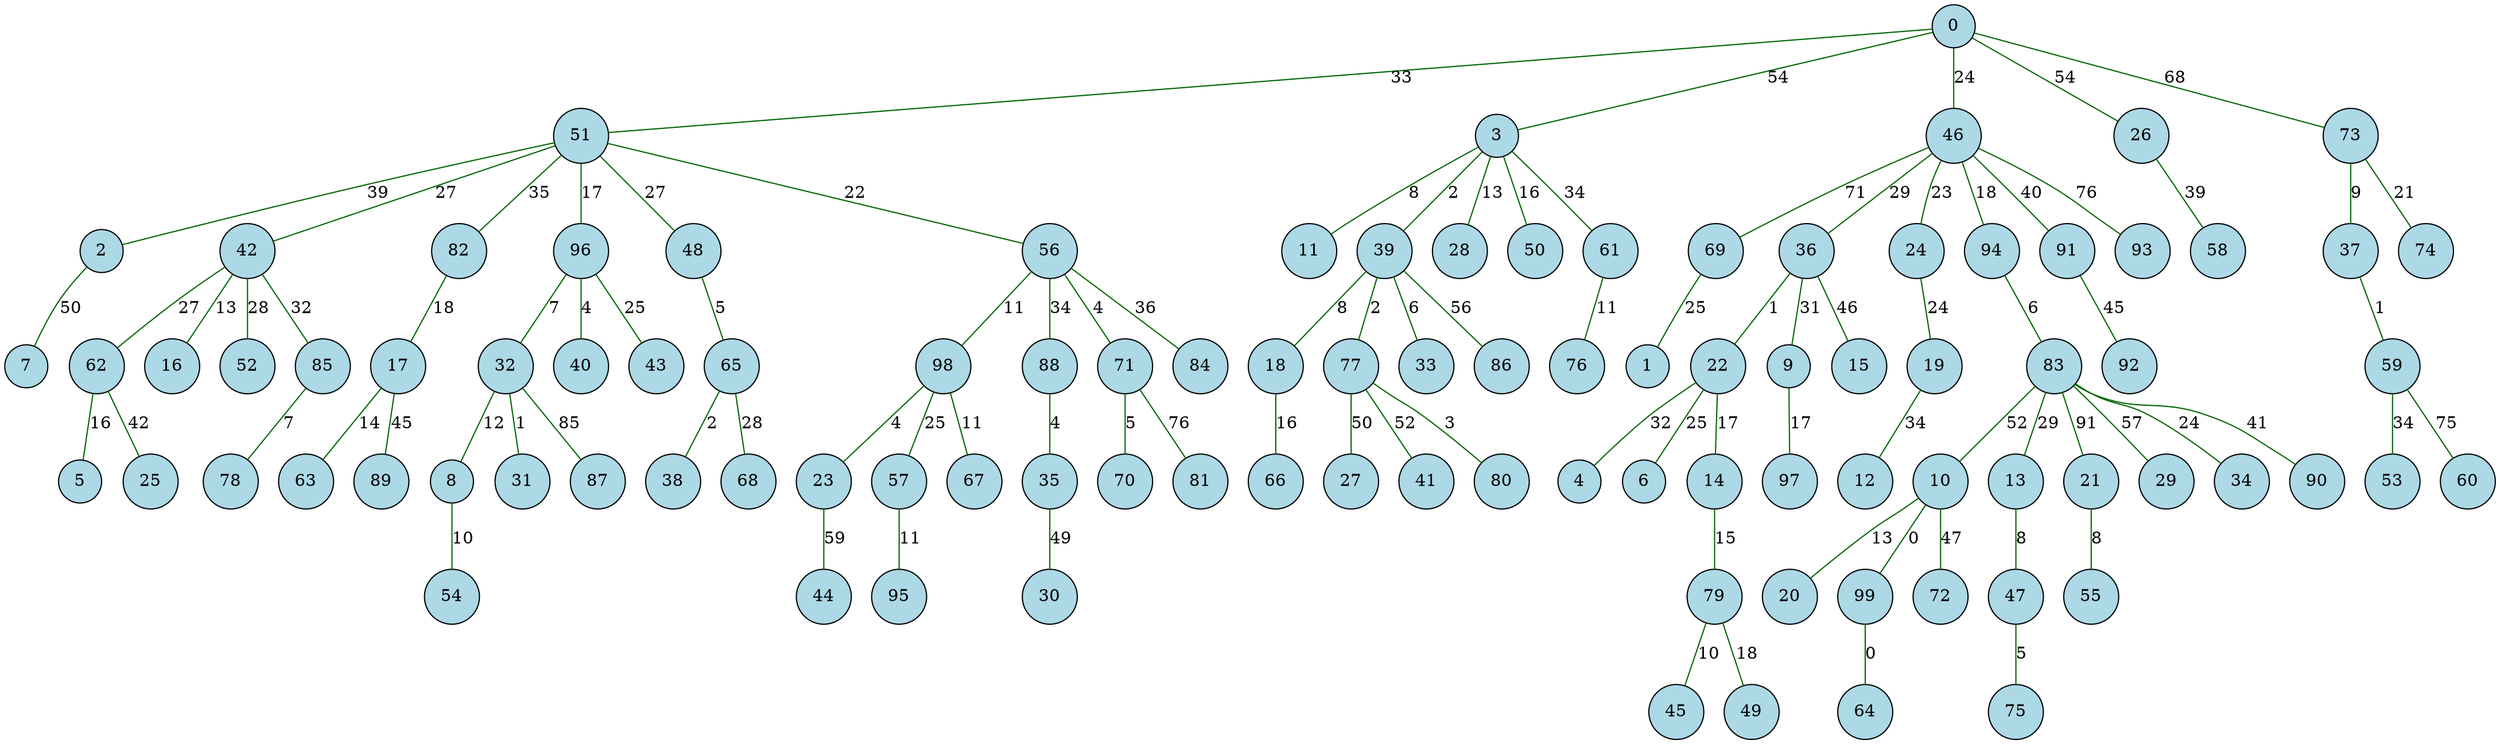 graph SingleSource {
  node [shape=circle, style=filled, fillcolor=lightblue];
  edge [color=darkgreen];
  69 -- 1 [label="25"];
  51 -- 2 [label="39"];
  0 -- 3 [label="54"];
  22 -- 4 [label="32"];
  62 -- 5 [label="16"];
  22 -- 6 [label="25"];
  2 -- 7 [label="50"];
  32 -- 8 [label="12"];
  36 -- 9 [label="31"];
  83 -- 10 [label="52"];
  3 -- 11 [label="8"];
  19 -- 12 [label="34"];
  83 -- 13 [label="29"];
  22 -- 14 [label="17"];
  36 -- 15 [label="46"];
  42 -- 16 [label="13"];
  82 -- 17 [label="18"];
  39 -- 18 [label="8"];
  24 -- 19 [label="24"];
  10 -- 20 [label="13"];
  83 -- 21 [label="91"];
  36 -- 22 [label="1"];
  98 -- 23 [label="4"];
  46 -- 24 [label="23"];
  62 -- 25 [label="42"];
  0 -- 26 [label="54"];
  77 -- 27 [label="50"];
  3 -- 28 [label="13"];
  83 -- 29 [label="57"];
  35 -- 30 [label="49"];
  32 -- 31 [label="1"];
  96 -- 32 [label="7"];
  39 -- 33 [label="6"];
  83 -- 34 [label="24"];
  88 -- 35 [label="4"];
  46 -- 36 [label="29"];
  73 -- 37 [label="9"];
  65 -- 38 [label="2"];
  3 -- 39 [label="2"];
  96 -- 40 [label="4"];
  77 -- 41 [label="52"];
  51 -- 42 [label="27"];
  96 -- 43 [label="25"];
  23 -- 44 [label="59"];
  79 -- 45 [label="10"];
  0 -- 46 [label="24"];
  13 -- 47 [label="8"];
  51 -- 48 [label="27"];
  79 -- 49 [label="18"];
  3 -- 50 [label="16"];
  0 -- 51 [label="33"];
  42 -- 52 [label="28"];
  59 -- 53 [label="34"];
  8 -- 54 [label="10"];
  21 -- 55 [label="8"];
  51 -- 56 [label="22"];
  98 -- 57 [label="25"];
  26 -- 58 [label="39"];
  37 -- 59 [label="1"];
  59 -- 60 [label="75"];
  3 -- 61 [label="34"];
  42 -- 62 [label="27"];
  17 -- 63 [label="14"];
  99 -- 64 [label="0"];
  48 -- 65 [label="5"];
  18 -- 66 [label="16"];
  98 -- 67 [label="11"];
  65 -- 68 [label="28"];
  46 -- 69 [label="71"];
  71 -- 70 [label="5"];
  56 -- 71 [label="4"];
  10 -- 72 [label="47"];
  0 -- 73 [label="68"];
  73 -- 74 [label="21"];
  47 -- 75 [label="5"];
  61 -- 76 [label="11"];
  39 -- 77 [label="2"];
  85 -- 78 [label="7"];
  14 -- 79 [label="15"];
  77 -- 80 [label="3"];
  71 -- 81 [label="76"];
  51 -- 82 [label="35"];
  94 -- 83 [label="6"];
  56 -- 84 [label="36"];
  42 -- 85 [label="32"];
  39 -- 86 [label="56"];
  32 -- 87 [label="85"];
  56 -- 88 [label="34"];
  17 -- 89 [label="45"];
  83 -- 90 [label="41"];
  46 -- 91 [label="40"];
  91 -- 92 [label="45"];
  46 -- 93 [label="76"];
  46 -- 94 [label="18"];
  57 -- 95 [label="11"];
  51 -- 96 [label="17"];
  9 -- 97 [label="17"];
  56 -- 98 [label="11"];
  10 -- 99 [label="0"];
}
